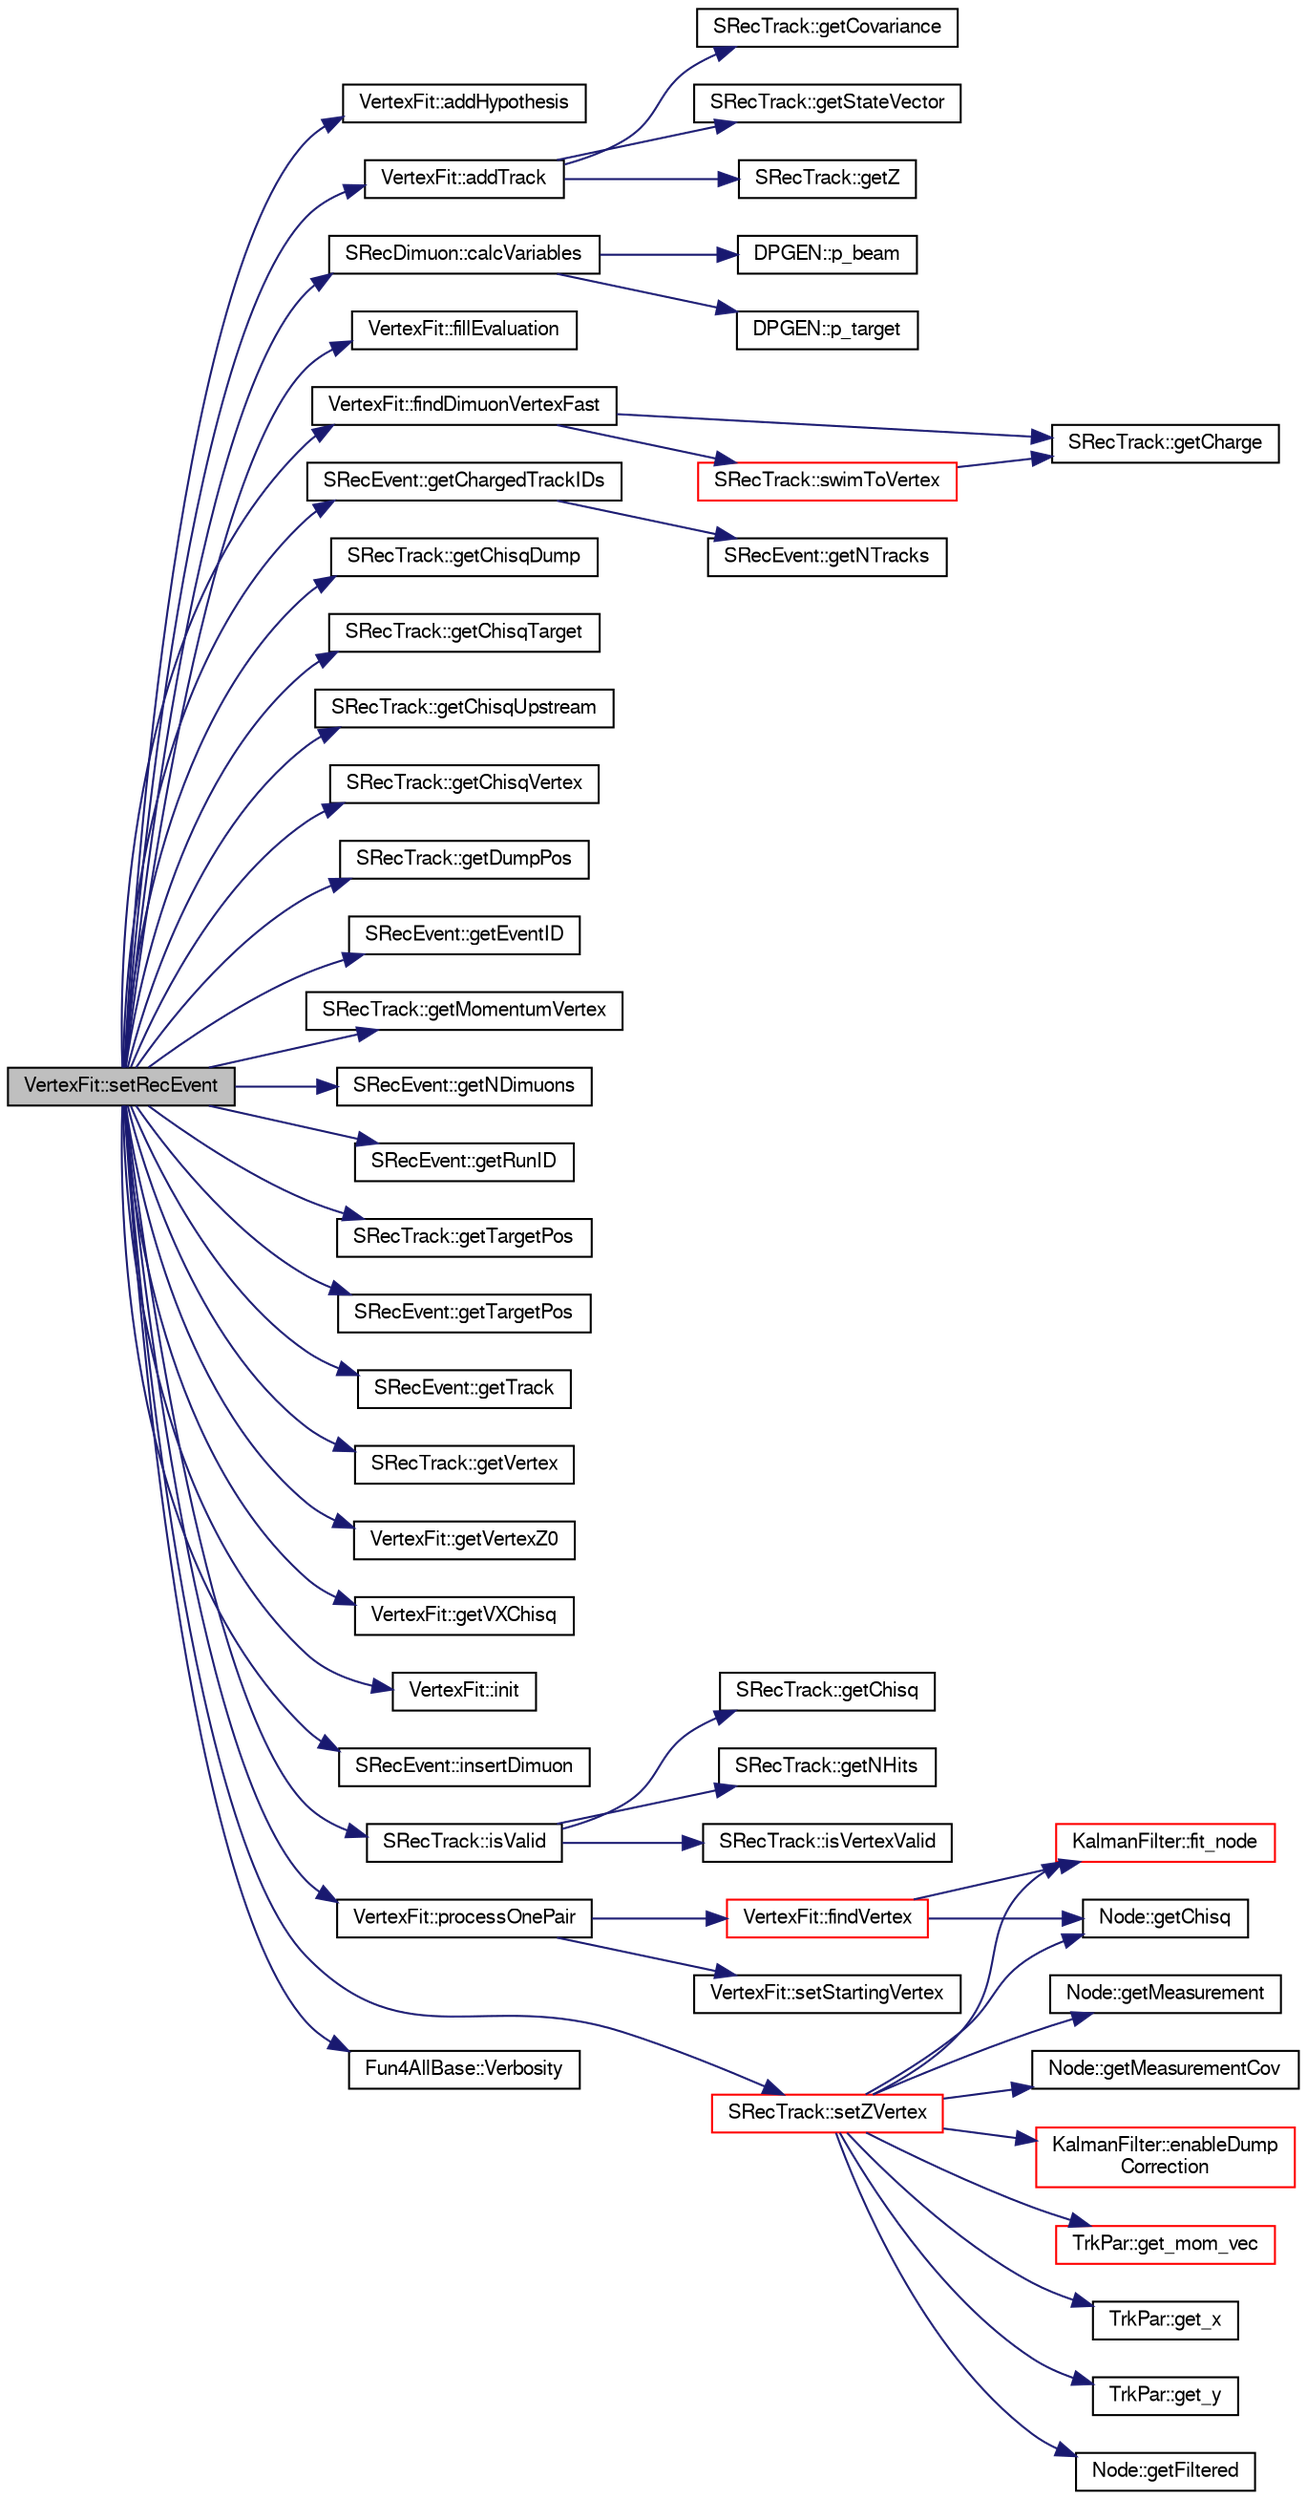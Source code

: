 digraph "VertexFit::setRecEvent"
{
  bgcolor="transparent";
  edge [fontname="FreeSans",fontsize="10",labelfontname="FreeSans",labelfontsize="10"];
  node [fontname="FreeSans",fontsize="10",shape=record];
  rankdir="LR";
  Node1 [label="VertexFit::setRecEvent",height=0.2,width=0.4,color="black", fillcolor="grey75", style="filled" fontcolor="black"];
  Node1 -> Node2 [color="midnightblue",fontsize="10",style="solid",fontname="FreeSans"];
  Node2 [label="VertexFit::addHypothesis",height=0.2,width=0.4,color="black",URL="$d1/d13/classVertexFit.html#a11e5f0b43d2c2fedf4f2fd54e5ebced3"];
  Node1 -> Node3 [color="midnightblue",fontsize="10",style="solid",fontname="FreeSans"];
  Node3 [label="VertexFit::addTrack",height=0.2,width=0.4,color="black",URL="$d1/d13/classVertexFit.html#a4ae0a5ca43457284a977f0b433bd2a1b",tooltip="Add one track parameter set into the fit. "];
  Node3 -> Node4 [color="midnightblue",fontsize="10",style="solid",fontname="FreeSans"];
  Node4 [label="SRecTrack::getCovariance",height=0.2,width=0.4,color="black",URL="$d6/db1/classSRecTrack.html#a056cf21b20e59af0b953af5049010dac"];
  Node3 -> Node5 [color="midnightblue",fontsize="10",style="solid",fontname="FreeSans"];
  Node5 [label="SRecTrack::getStateVector",height=0.2,width=0.4,color="black",URL="$d6/db1/classSRecTrack.html#a5a60dffed35d50468f7be703e7ed90f6"];
  Node3 -> Node6 [color="midnightblue",fontsize="10",style="solid",fontname="FreeSans"];
  Node6 [label="SRecTrack::getZ",height=0.2,width=0.4,color="black",URL="$d6/db1/classSRecTrack.html#a5c11ee851fe457e31e9d137d36e68f94"];
  Node1 -> Node7 [color="midnightblue",fontsize="10",style="solid",fontname="FreeSans"];
  Node7 [label="SRecDimuon::calcVariables",height=0.2,width=0.4,color="black",URL="$d3/d07/classSRecDimuon.html#ac53e58ade80e9739db859c06760de431"];
  Node7 -> Node8 [color="midnightblue",fontsize="10",style="solid",fontname="FreeSans"];
  Node8 [label="DPGEN::p_beam",height=0.2,width=0.4,color="black",URL="$d2/da1/namespaceDPGEN.html#a21ec5fa2fedf044b3f0f539ed54242a4"];
  Node7 -> Node9 [color="midnightblue",fontsize="10",style="solid",fontname="FreeSans"];
  Node9 [label="DPGEN::p_target",height=0.2,width=0.4,color="black",URL="$d2/da1/namespaceDPGEN.html#add08e2813c32370aafa63ee51324def2"];
  Node1 -> Node10 [color="midnightblue",fontsize="10",style="solid",fontname="FreeSans"];
  Node10 [label="VertexFit::fillEvaluation",height=0.2,width=0.4,color="black",URL="$d1/d13/classVertexFit.html#a08c6ee60ec06539c0a781612cabd80c2"];
  Node1 -> Node11 [color="midnightblue",fontsize="10",style="solid",fontname="FreeSans"];
  Node11 [label="VertexFit::findDimuonVertexFast",height=0.2,width=0.4,color="black",URL="$d1/d13/classVertexFit.html#a19eb69c177fa675e1e63e8a054a5c645"];
  Node11 -> Node12 [color="midnightblue",fontsize="10",style="solid",fontname="FreeSans"];
  Node12 [label="SRecTrack::getCharge",height=0.2,width=0.4,color="black",URL="$d6/db1/classSRecTrack.html#adaa99bd36a3a352621c57aaa0a7b09f5",tooltip="Gets. "];
  Node11 -> Node13 [color="midnightblue",fontsize="10",style="solid",fontname="FreeSans"];
  Node13 [label="SRecTrack::swimToVertex",height=0.2,width=0.4,color="red",URL="$d6/db1/classSRecTrack.html#ac4816a2258e2eb44694715d20b9127ab",tooltip="Simple swim to vertex. "];
  Node13 -> Node12 [color="midnightblue",fontsize="10",style="solid",fontname="FreeSans"];
  Node1 -> Node14 [color="midnightblue",fontsize="10",style="solid",fontname="FreeSans"];
  Node14 [label="SRecEvent::getChargedTrackIDs",height=0.2,width=0.4,color="black",URL="$d5/d2f/classSRecEvent.html#a5442b2a502378eb6afd3894e378a1cbf",tooltip="Get track IDs. "];
  Node14 -> Node15 [color="midnightblue",fontsize="10",style="solid",fontname="FreeSans"];
  Node15 [label="SRecEvent::getNTracks",height=0.2,width=0.4,color="black",URL="$d5/d2f/classSRecEvent.html#ad4f62731f72ed59ec80729cf04a6d222",tooltip="Get tracks. "];
  Node1 -> Node16 [color="midnightblue",fontsize="10",style="solid",fontname="FreeSans"];
  Node16 [label="SRecTrack::getChisqDump",height=0.2,width=0.4,color="black",URL="$d6/db1/classSRecTrack.html#a36ba312e1d3aa5f8cdca5e6169088163"];
  Node1 -> Node17 [color="midnightblue",fontsize="10",style="solid",fontname="FreeSans"];
  Node17 [label="SRecTrack::getChisqTarget",height=0.2,width=0.4,color="black",URL="$d6/db1/classSRecTrack.html#a170ec6d68590da14c689341010433f21"];
  Node1 -> Node18 [color="midnightblue",fontsize="10",style="solid",fontname="FreeSans"];
  Node18 [label="SRecTrack::getChisqUpstream",height=0.2,width=0.4,color="black",URL="$d6/db1/classSRecTrack.html#a702c048ca803c30217d314d7ac45a0de"];
  Node1 -> Node19 [color="midnightblue",fontsize="10",style="solid",fontname="FreeSans"];
  Node19 [label="SRecTrack::getChisqVertex",height=0.2,width=0.4,color="black",URL="$d6/db1/classSRecTrack.html#afd6e6845e0b2b8a6ff5f0c5af61abb55"];
  Node1 -> Node20 [color="midnightblue",fontsize="10",style="solid",fontname="FreeSans"];
  Node20 [label="SRecTrack::getDumpPos",height=0.2,width=0.4,color="black",URL="$d6/db1/classSRecTrack.html#adab3451c8435d52073bccdf5b9bf1226"];
  Node1 -> Node21 [color="midnightblue",fontsize="10",style="solid",fontname="FreeSans"];
  Node21 [label="SRecEvent::getEventID",height=0.2,width=0.4,color="black",URL="$d5/d2f/classSRecEvent.html#a25a8bdf3da2916977d00ac0f2094723a"];
  Node1 -> Node22 [color="midnightblue",fontsize="10",style="solid",fontname="FreeSans"];
  Node22 [label="SRecTrack::getMomentumVertex",height=0.2,width=0.4,color="black",URL="$d6/db1/classSRecTrack.html#a3e74da471844b37aca46c69d59351632",tooltip="Get the vertex info. "];
  Node1 -> Node23 [color="midnightblue",fontsize="10",style="solid",fontname="FreeSans"];
  Node23 [label="SRecEvent::getNDimuons",height=0.2,width=0.4,color="black",URL="$d5/d2f/classSRecEvent.html#af3ec950be8c17e1e72c5c3fe5dc31b1c",tooltip="Get dimuons. "];
  Node1 -> Node24 [color="midnightblue",fontsize="10",style="solid",fontname="FreeSans"];
  Node24 [label="SRecEvent::getRunID",height=0.2,width=0.4,color="black",URL="$d5/d2f/classSRecEvent.html#aa9be5a039a1855e74ea59cf5c46f9604"];
  Node1 -> Node25 [color="midnightblue",fontsize="10",style="solid",fontname="FreeSans"];
  Node25 [label="SRecTrack::getTargetPos",height=0.2,width=0.4,color="black",URL="$d6/db1/classSRecTrack.html#a0f97999153d081a8c841f3c4a8f90106"];
  Node1 -> Node26 [color="midnightblue",fontsize="10",style="solid",fontname="FreeSans"];
  Node26 [label="SRecEvent::getTargetPos",height=0.2,width=0.4,color="black",URL="$d5/d2f/classSRecEvent.html#aade72d321abdfb437a80eeac8d05b2ab"];
  Node1 -> Node27 [color="midnightblue",fontsize="10",style="solid",fontname="FreeSans"];
  Node27 [label="SRecEvent::getTrack",height=0.2,width=0.4,color="black",URL="$d5/d2f/classSRecEvent.html#ae33223391d8dba8496099f939e145c1a"];
  Node1 -> Node28 [color="midnightblue",fontsize="10",style="solid",fontname="FreeSans"];
  Node28 [label="SRecTrack::getVertex",height=0.2,width=0.4,color="black",URL="$d6/db1/classSRecTrack.html#a391ed0c258abf11348b99cd64e988e9f"];
  Node1 -> Node29 [color="midnightblue",fontsize="10",style="solid",fontname="FreeSans"];
  Node29 [label="VertexFit::getVertexZ0",height=0.2,width=0.4,color="black",URL="$d1/d13/classVertexFit.html#afb4702d83f38bbe51f1d5cdb67ee8aae",tooltip="Gets. "];
  Node1 -> Node30 [color="midnightblue",fontsize="10",style="solid",fontname="FreeSans"];
  Node30 [label="VertexFit::getVXChisq",height=0.2,width=0.4,color="black",URL="$d1/d13/classVertexFit.html#a6027b8b41cc0c7f0508e21c7d3cc6088"];
  Node1 -> Node31 [color="midnightblue",fontsize="10",style="solid",fontname="FreeSans"];
  Node31 [label="VertexFit::init",height=0.2,width=0.4,color="black",URL="$d1/d13/classVertexFit.html#a716778c13a4a39775e8bc393a14ea187",tooltip="Initialize and reset. "];
  Node1 -> Node32 [color="midnightblue",fontsize="10",style="solid",fontname="FreeSans"];
  Node32 [label="SRecEvent::insertDimuon",height=0.2,width=0.4,color="black",URL="$d5/d2f/classSRecEvent.html#ab989645e875576ac0dbfbb74a3140acc",tooltip="Insert dimuon. "];
  Node1 -> Node33 [color="midnightblue",fontsize="10",style="solid",fontname="FreeSans"];
  Node33 [label="SRecTrack::isValid",height=0.2,width=0.4,color="black",URL="$d6/db1/classSRecTrack.html#a698b0cb0c6ebd209a0eeb514cc83a95e",tooltip="isValid returns non zero if object contains vailid data "];
  Node33 -> Node34 [color="midnightblue",fontsize="10",style="solid",fontname="FreeSans"];
  Node34 [label="SRecTrack::getChisq",height=0.2,width=0.4,color="black",URL="$d6/db1/classSRecTrack.html#a5995dc01745eefec3b04b549123d4895"];
  Node33 -> Node35 [color="midnightblue",fontsize="10",style="solid",fontname="FreeSans"];
  Node35 [label="SRecTrack::getNHits",height=0.2,width=0.4,color="black",URL="$d6/db1/classSRecTrack.html#a1a235c963d37623d63ca1bf73fef9787"];
  Node33 -> Node36 [color="midnightblue",fontsize="10",style="solid",fontname="FreeSans"];
  Node36 [label="SRecTrack::isVertexValid",height=0.2,width=0.4,color="black",URL="$d6/db1/classSRecTrack.html#ad7dc234576d248ff18271226f953c795",tooltip="Vertex stuff. "];
  Node1 -> Node37 [color="midnightblue",fontsize="10",style="solid",fontname="FreeSans"];
  Node37 [label="VertexFit::processOnePair",height=0.2,width=0.4,color="black",URL="$d1/d13/classVertexFit.html#afe7aeb07239dfd3e84eff9551f8220c7",tooltip="After setting both tracks and hypothesis, start the iteration. "];
  Node37 -> Node38 [color="midnightblue",fontsize="10",style="solid",fontname="FreeSans"];
  Node38 [label="VertexFit::findVertex",height=0.2,width=0.4,color="red",URL="$d1/d13/classVertexFit.html#a349a76249cda8005ff0fb3bcd75bdb4b",tooltip="Find the primary vertex. "];
  Node38 -> Node39 [color="midnightblue",fontsize="10",style="solid",fontname="FreeSans"];
  Node39 [label="KalmanFilter::fit_node",height=0.2,width=0.4,color="red",URL="$d6/d2a/classKalmanFilter.html#a9c77cbaf604c1adc5e0e12ef3463d37c",tooltip="Fit one node. "];
  Node38 -> Node40 [color="midnightblue",fontsize="10",style="solid",fontname="FreeSans"];
  Node40 [label="Node::getChisq",height=0.2,width=0.4,color="black",URL="$df/dd0/classNode.html#a47f85a076ff52d02b1bf5327348ad8dd"];
  Node37 -> Node41 [color="midnightblue",fontsize="10",style="solid",fontname="FreeSans"];
  Node41 [label="VertexFit::setStartingVertex",height=0.2,width=0.4,color="black",URL="$d1/d13/classVertexFit.html#ac70d2f4af69b4bcd0a45a20282b6d7b7"];
  Node1 -> Node42 [color="midnightblue",fontsize="10",style="solid",fontname="FreeSans"];
  Node42 [label="SRecTrack::setZVertex",height=0.2,width=0.4,color="red",URL="$d6/db1/classSRecTrack.html#a4e6933a5892c3e5fd593046ac3ee94a5"];
  Node42 -> Node43 [color="midnightblue",fontsize="10",style="solid",fontname="FreeSans"];
  Node43 [label="KalmanFilter::enableDump\lCorrection",height=0.2,width=0.4,color="red",URL="$d6/d2a/classKalmanFilter.html#aa8071f1a779f51acd7790c731ec9fca2",tooltip="Enable the dump mode: stop calc prop matrix, start calc travel length. "];
  Node42 -> Node39 [color="midnightblue",fontsize="10",style="solid",fontname="FreeSans"];
  Node42 -> Node44 [color="midnightblue",fontsize="10",style="solid",fontname="FreeSans"];
  Node44 [label="TrkPar::get_mom_vec",height=0.2,width=0.4,color="red",URL="$d2/d70/classTrkPar.html#a144f65eec516de2add02c90211eb655c"];
  Node42 -> Node45 [color="midnightblue",fontsize="10",style="solid",fontname="FreeSans"];
  Node45 [label="TrkPar::get_x",height=0.2,width=0.4,color="black",URL="$d2/d70/classTrkPar.html#af6c71e40d32ee559292d927b271b2b7a"];
  Node42 -> Node46 [color="midnightblue",fontsize="10",style="solid",fontname="FreeSans"];
  Node46 [label="TrkPar::get_y",height=0.2,width=0.4,color="black",URL="$d2/d70/classTrkPar.html#a04101dd3ba83b7ebba771126f22a22c6"];
  Node42 -> Node40 [color="midnightblue",fontsize="10",style="solid",fontname="FreeSans"];
  Node42 -> Node47 [color="midnightblue",fontsize="10",style="solid",fontname="FreeSans"];
  Node47 [label="Node::getFiltered",height=0.2,width=0.4,color="black",URL="$df/dd0/classNode.html#ab483dc1ccfa5a0dc9ba876ee9a2134c9"];
  Node42 -> Node48 [color="midnightblue",fontsize="10",style="solid",fontname="FreeSans"];
  Node48 [label="Node::getMeasurement",height=0.2,width=0.4,color="black",URL="$df/dd0/classNode.html#a4e6f7c1350b1445ca9b9221cb709dbcb"];
  Node42 -> Node49 [color="midnightblue",fontsize="10",style="solid",fontname="FreeSans"];
  Node49 [label="Node::getMeasurementCov",height=0.2,width=0.4,color="black",URL="$df/dd0/classNode.html#aba6dd9d4c392f430d1c93d4af381dbaa"];
  Node1 -> Node50 [color="midnightblue",fontsize="10",style="solid",fontname="FreeSans"];
  Node50 [label="Fun4AllBase::Verbosity",height=0.2,width=0.4,color="black",URL="$d5/dec/classFun4AllBase.html#a8a5c77a92bdac6bc043476e132379a40",tooltip="Gets the verbosity of this module. "];
}
